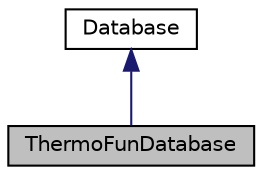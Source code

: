 digraph "ThermoFunDatabase"
{
 // INTERACTIVE_SVG=YES
 // LATEX_PDF_SIZE
  bgcolor="transparent";
  edge [fontname="Helvetica",fontsize="10",labelfontname="Helvetica",labelfontsize="10"];
  node [fontname="Helvetica",fontsize="10",shape=record];
  Node1 [label="ThermoFunDatabase",height=0.2,width=0.4,color="black", fillcolor="grey75", style="filled", fontcolor="black",tooltip="The class used to store and retrieve data of chemical species from ThermoFun databases."];
  Node2 -> Node1 [dir="back",color="midnightblue",fontsize="10",style="solid",fontname="Helvetica"];
  Node2 [label="Database",height=0.2,width=0.4,color="black",URL="$class_reaktoro_1_1_database.html",tooltip="The class used to store and retrieve data of chemical species."];
}
